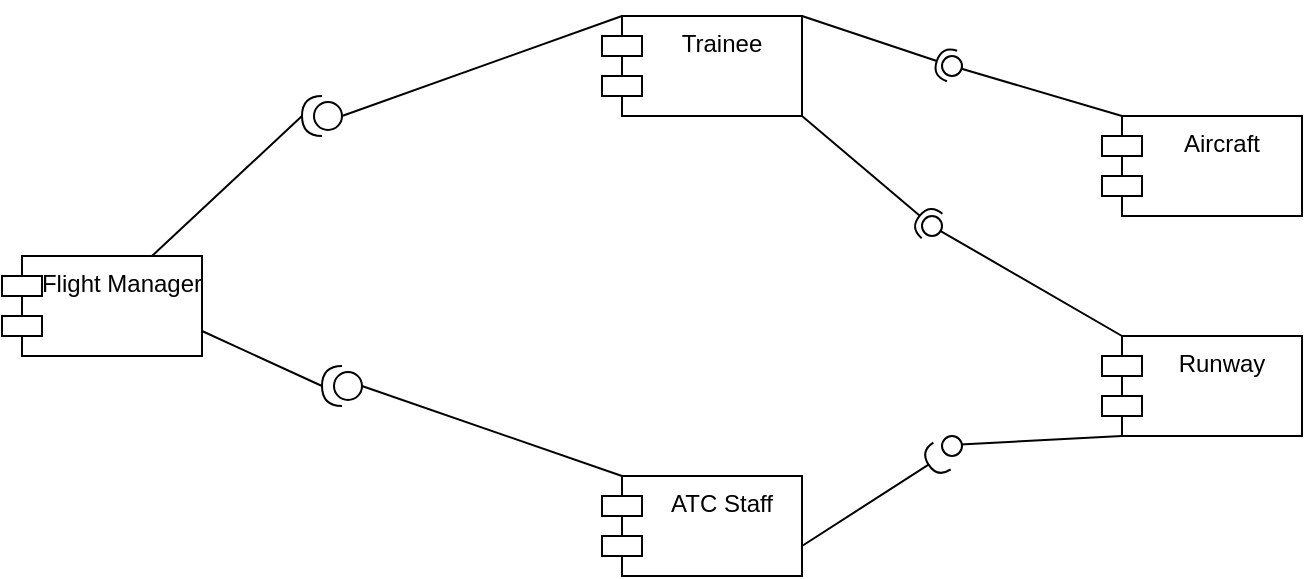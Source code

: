 <mxfile version="20.5.2" type="device"><diagram id="1y0CpNKmglnnpYSKLDtJ" name="Page-1"><mxGraphModel dx="1038" dy="543" grid="1" gridSize="10" guides="1" tooltips="1" connect="1" arrows="1" fold="1" page="1" pageScale="1" pageWidth="850" pageHeight="1100" math="0" shadow="0"><root><mxCell id="0"/><mxCell id="1" parent="0"/><mxCell id="XlXL9onbr9GMsZKjJPcA-3" value="Flight Manager" style="shape=module;align=left;spacingLeft=20;align=center;verticalAlign=top;" vertex="1" parent="1"><mxGeometry x="90" y="320" width="100" height="50" as="geometry"/></mxCell><mxCell id="XlXL9onbr9GMsZKjJPcA-4" value="Trainee" style="shape=module;align=left;spacingLeft=20;align=center;verticalAlign=top;" vertex="1" parent="1"><mxGeometry x="390" y="200" width="100" height="50" as="geometry"/></mxCell><mxCell id="XlXL9onbr9GMsZKjJPcA-5" value="ATC Staff" style="shape=module;align=left;spacingLeft=20;align=center;verticalAlign=top;" vertex="1" parent="1"><mxGeometry x="390" y="430" width="100" height="50" as="geometry"/></mxCell><mxCell id="XlXL9onbr9GMsZKjJPcA-6" value="Aircraft" style="shape=module;align=left;spacingLeft=20;align=center;verticalAlign=top;" vertex="1" parent="1"><mxGeometry x="640" y="250" width="100" height="50" as="geometry"/></mxCell><mxCell id="XlXL9onbr9GMsZKjJPcA-7" value="Runway" style="shape=module;align=left;spacingLeft=20;align=center;verticalAlign=top;" vertex="1" parent="1"><mxGeometry x="640" y="360" width="100" height="50" as="geometry"/></mxCell><mxCell id="XlXL9onbr9GMsZKjJPcA-11" value="" style="shape=providedRequiredInterface;html=1;verticalLabelPosition=bottom;sketch=0;direction=west;" vertex="1" parent="1"><mxGeometry x="240" y="240" width="20" height="20" as="geometry"/></mxCell><mxCell id="XlXL9onbr9GMsZKjJPcA-15" value="" style="rounded=0;orthogonalLoop=1;jettySize=auto;html=1;endArrow=none;endFill=0;sketch=0;sourcePerimeterSpacing=0;targetPerimeterSpacing=0;exitX=0;exitY=0;exitDx=10;exitDy=0;exitPerimeter=0;" edge="1" target="XlXL9onbr9GMsZKjJPcA-17" parent="1" source="XlXL9onbr9GMsZKjJPcA-6"><mxGeometry relative="1" as="geometry"><mxPoint x="670" y="240" as="sourcePoint"/></mxGeometry></mxCell><mxCell id="XlXL9onbr9GMsZKjJPcA-16" value="" style="rounded=0;orthogonalLoop=1;jettySize=auto;html=1;endArrow=halfCircle;endFill=0;entryX=0.5;entryY=0.5;endSize=6;strokeWidth=1;sketch=0;exitX=1;exitY=0;exitDx=0;exitDy=0;" edge="1" target="XlXL9onbr9GMsZKjJPcA-17" parent="1" source="XlXL9onbr9GMsZKjJPcA-4"><mxGeometry relative="1" as="geometry"><mxPoint x="440" y="285" as="sourcePoint"/></mxGeometry></mxCell><mxCell id="XlXL9onbr9GMsZKjJPcA-17" value="" style="ellipse;whiteSpace=wrap;html=1;align=center;aspect=fixed;resizable=0;points=[];outlineConnect=0;sketch=0;" vertex="1" parent="1"><mxGeometry x="560" y="220" width="10" height="10" as="geometry"/></mxCell><mxCell id="XlXL9onbr9GMsZKjJPcA-18" value="" style="endArrow=none;html=1;rounded=0;exitX=0.75;exitY=0;exitDx=0;exitDy=0;entryX=1;entryY=0.5;entryDx=0;entryDy=0;entryPerimeter=0;" edge="1" parent="1" source="XlXL9onbr9GMsZKjJPcA-3" target="XlXL9onbr9GMsZKjJPcA-11"><mxGeometry width="50" height="50" relative="1" as="geometry"><mxPoint x="400" y="310" as="sourcePoint"/><mxPoint x="450" y="260" as="targetPoint"/></mxGeometry></mxCell><mxCell id="XlXL9onbr9GMsZKjJPcA-19" value="" style="endArrow=none;html=1;rounded=0;exitX=0;exitY=0.5;exitDx=0;exitDy=0;exitPerimeter=0;entryX=0;entryY=0;entryDx=10;entryDy=0;entryPerimeter=0;" edge="1" parent="1" source="XlXL9onbr9GMsZKjJPcA-11" target="XlXL9onbr9GMsZKjJPcA-4"><mxGeometry width="50" height="50" relative="1" as="geometry"><mxPoint x="400" y="310" as="sourcePoint"/><mxPoint x="450" y="260" as="targetPoint"/></mxGeometry></mxCell><mxCell id="XlXL9onbr9GMsZKjJPcA-20" value="" style="rounded=0;orthogonalLoop=1;jettySize=auto;html=1;endArrow=none;endFill=0;sketch=0;sourcePerimeterSpacing=0;targetPerimeterSpacing=0;exitX=0;exitY=0;exitDx=10;exitDy=0;exitPerimeter=0;" edge="1" parent="1" target="XlXL9onbr9GMsZKjJPcA-22" source="XlXL9onbr9GMsZKjJPcA-7"><mxGeometry relative="1" as="geometry"><mxPoint x="660" y="260" as="sourcePoint"/></mxGeometry></mxCell><mxCell id="XlXL9onbr9GMsZKjJPcA-21" value="" style="rounded=0;orthogonalLoop=1;jettySize=auto;html=1;endArrow=halfCircle;endFill=0;entryX=0.5;entryY=0.5;endSize=6;strokeWidth=1;sketch=0;exitX=1;exitY=1;exitDx=0;exitDy=0;" edge="1" parent="1" target="XlXL9onbr9GMsZKjJPcA-22" source="XlXL9onbr9GMsZKjJPcA-4"><mxGeometry relative="1" as="geometry"><mxPoint x="500" y="210" as="sourcePoint"/></mxGeometry></mxCell><mxCell id="XlXL9onbr9GMsZKjJPcA-22" value="" style="ellipse;whiteSpace=wrap;html=1;align=center;aspect=fixed;resizable=0;points=[];outlineConnect=0;sketch=0;" vertex="1" parent="1"><mxGeometry x="550" y="300" width="10" height="10" as="geometry"/></mxCell><mxCell id="XlXL9onbr9GMsZKjJPcA-23" value="" style="rounded=0;orthogonalLoop=1;jettySize=auto;html=1;endArrow=none;endFill=0;sketch=0;sourcePerimeterSpacing=0;targetPerimeterSpacing=0;exitX=0;exitY=1;exitDx=10;exitDy=0;exitPerimeter=0;entryX=0.92;entryY=0.42;entryDx=0;entryDy=0;entryPerimeter=0;" edge="1" parent="1" target="XlXL9onbr9GMsZKjJPcA-25" source="XlXL9onbr9GMsZKjJPcA-7"><mxGeometry relative="1" as="geometry"><mxPoint x="650" y="420" as="sourcePoint"/><mxPoint x="560" y="420" as="targetPoint"/></mxGeometry></mxCell><mxCell id="XlXL9onbr9GMsZKjJPcA-24" value="" style="rounded=0;orthogonalLoop=1;jettySize=auto;html=1;endArrow=halfCircle;endFill=0;endSize=6;strokeWidth=1;sketch=0;exitX=1;exitY=0.5;exitDx=0;exitDy=0;" edge="1" parent="1"><mxGeometry relative="1" as="geometry"><mxPoint x="490" y="465" as="sourcePoint"/><mxPoint x="560" y="420" as="targetPoint"/></mxGeometry></mxCell><mxCell id="XlXL9onbr9GMsZKjJPcA-25" value="" style="ellipse;whiteSpace=wrap;html=1;align=center;aspect=fixed;resizable=0;points=[];outlineConnect=0;sketch=0;" vertex="1" parent="1"><mxGeometry x="560" y="410" width="10" height="10" as="geometry"/></mxCell><mxCell id="XlXL9onbr9GMsZKjJPcA-27" value="" style="shape=providedRequiredInterface;html=1;verticalLabelPosition=bottom;sketch=0;direction=west;" vertex="1" parent="1"><mxGeometry x="250" y="375" width="20" height="20" as="geometry"/></mxCell><mxCell id="XlXL9onbr9GMsZKjJPcA-28" value="" style="endArrow=none;html=1;rounded=0;exitX=1;exitY=0.75;exitDx=0;exitDy=0;entryX=1;entryY=0.5;entryDx=0;entryDy=0;entryPerimeter=0;" edge="1" parent="1" target="XlXL9onbr9GMsZKjJPcA-27" source="XlXL9onbr9GMsZKjJPcA-3"><mxGeometry width="50" height="50" relative="1" as="geometry"><mxPoint x="175" y="330" as="sourcePoint"/><mxPoint x="460" y="270" as="targetPoint"/></mxGeometry></mxCell><mxCell id="XlXL9onbr9GMsZKjJPcA-29" value="" style="endArrow=none;html=1;rounded=0;entryX=0;entryY=0;entryDx=10;entryDy=0;entryPerimeter=0;exitX=0;exitY=0.5;exitDx=0;exitDy=0;exitPerimeter=0;" edge="1" parent="1" source="XlXL9onbr9GMsZKjJPcA-27" target="XlXL9onbr9GMsZKjJPcA-5"><mxGeometry width="50" height="50" relative="1" as="geometry"><mxPoint x="270" y="260" as="sourcePoint"/><mxPoint x="410" y="210" as="targetPoint"/></mxGeometry></mxCell></root></mxGraphModel></diagram></mxfile>